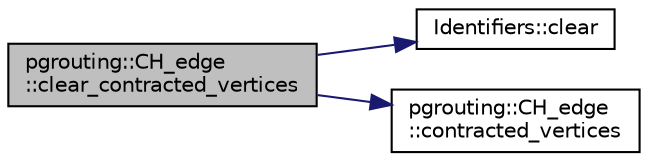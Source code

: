 digraph "pgrouting::CH_edge::clear_contracted_vertices"
{
  edge [fontname="Helvetica",fontsize="10",labelfontname="Helvetica",labelfontsize="10"];
  node [fontname="Helvetica",fontsize="10",shape=record];
  rankdir="LR";
  Node21 [label="pgrouting::CH_edge\l::clear_contracted_vertices",height=0.2,width=0.4,color="black", fillcolor="grey75", style="filled", fontcolor="black"];
  Node21 -> Node22 [color="midnightblue",fontsize="10",style="solid",fontname="Helvetica"];
  Node22 [label="Identifiers::clear",height=0.2,width=0.4,color="black", fillcolor="white", style="filled",URL="$classIdentifiers.html#a25c5b0e66e42636322e638e7583b3736"];
  Node21 -> Node23 [color="midnightblue",fontsize="10",style="solid",fontname="Helvetica"];
  Node23 [label="pgrouting::CH_edge\l::contracted_vertices",height=0.2,width=0.4,color="black", fillcolor="white", style="filled",URL="$classpgrouting_1_1CH__edge.html#af527c8a6422a1aae13087aa00bbf9938"];
}
